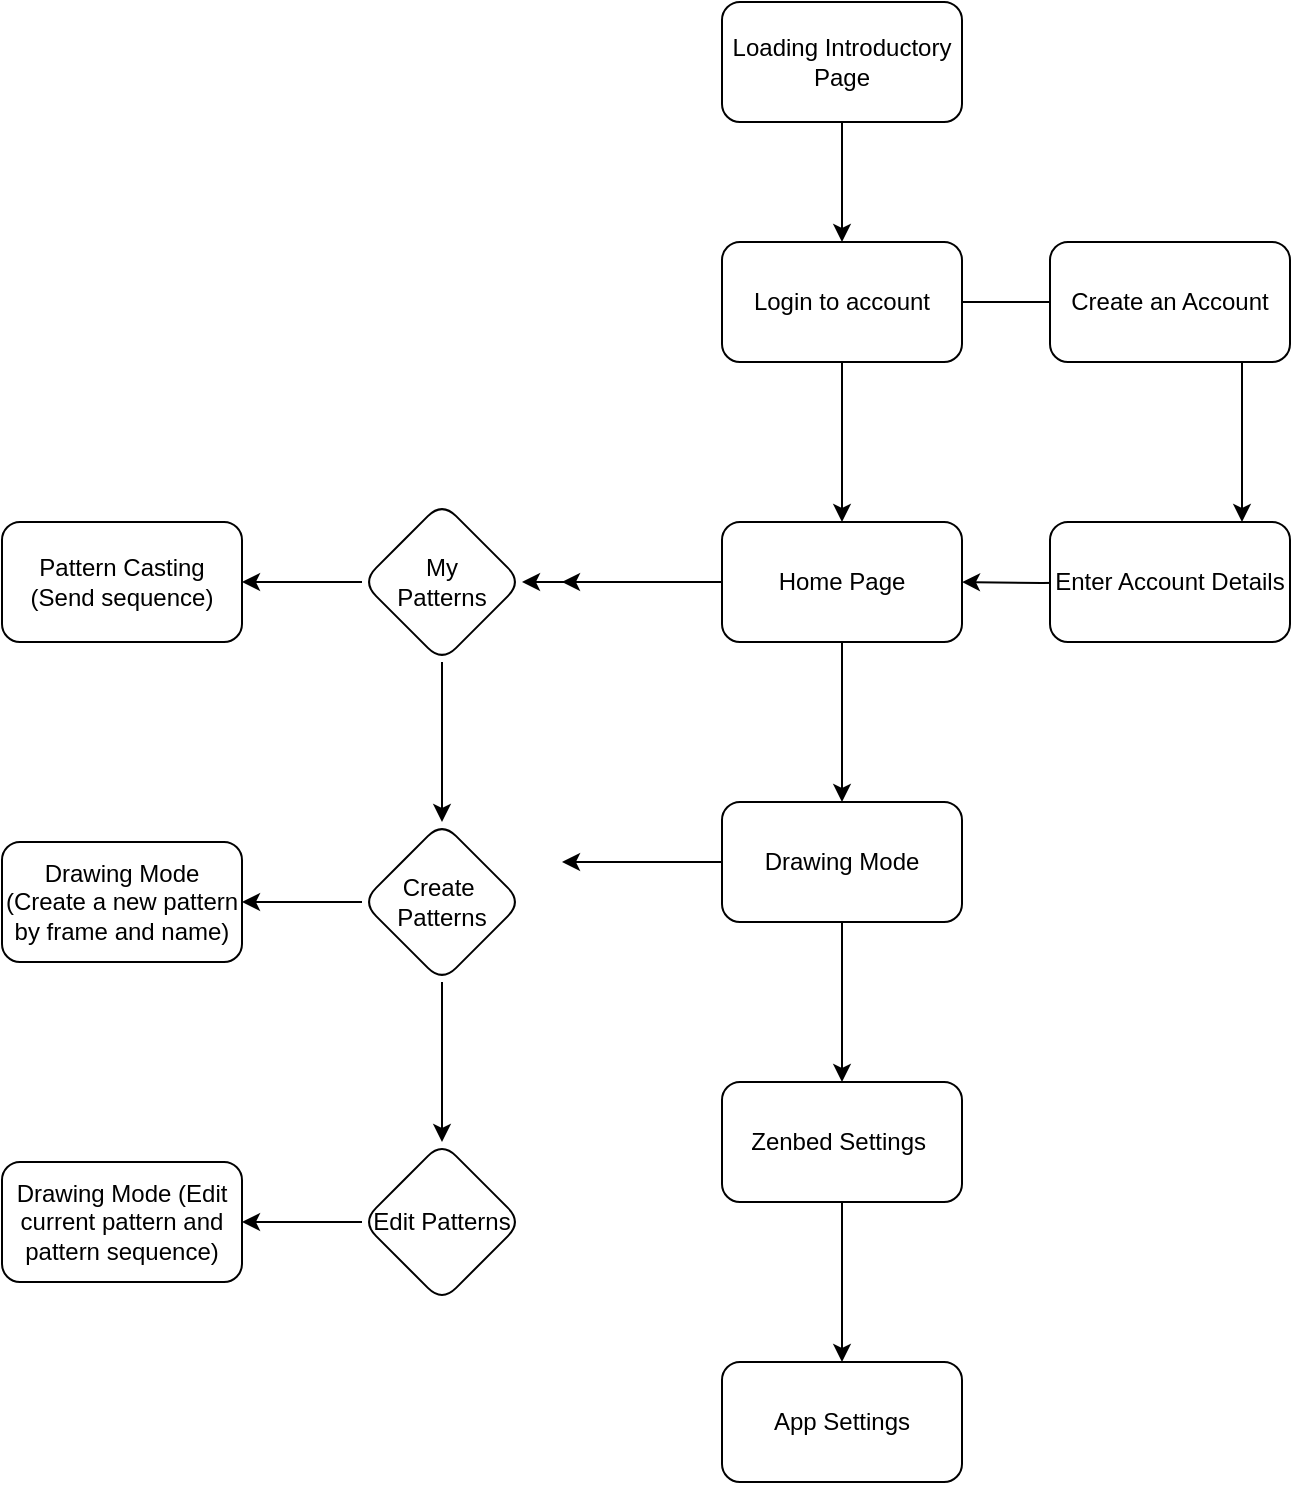 <mxfile version="17.5.0" type="github">
  <diagram id="C5RBs43oDa-KdzZeNtuy" name="Page-1">
    <mxGraphModel dx="867" dy="1262" grid="1" gridSize="10" guides="1" tooltips="1" connect="1" arrows="1" fold="1" page="1" pageScale="1" pageWidth="827" pageHeight="1169" math="0" shadow="0">
      <root>
        <mxCell id="WIyWlLk6GJQsqaUBKTNV-0" />
        <mxCell id="WIyWlLk6GJQsqaUBKTNV-1" parent="WIyWlLk6GJQsqaUBKTNV-0" />
        <mxCell id="crBqIdSOHcmd_bzMWNhx-5" value="" style="edgeStyle=orthogonalEdgeStyle;rounded=0;orthogonalLoop=1;jettySize=auto;html=1;" edge="1" parent="WIyWlLk6GJQsqaUBKTNV-1" source="crBqIdSOHcmd_bzMWNhx-1" target="crBqIdSOHcmd_bzMWNhx-2">
          <mxGeometry relative="1" as="geometry" />
        </mxCell>
        <mxCell id="crBqIdSOHcmd_bzMWNhx-1" value="Loading Introductory Page" style="rounded=1;whiteSpace=wrap;html=1;" vertex="1" parent="WIyWlLk6GJQsqaUBKTNV-1">
          <mxGeometry x="390" y="130" width="120" height="60" as="geometry" />
        </mxCell>
        <mxCell id="crBqIdSOHcmd_bzMWNhx-4" value="" style="edgeStyle=orthogonalEdgeStyle;rounded=0;orthogonalLoop=1;jettySize=auto;html=1;" edge="1" parent="WIyWlLk6GJQsqaUBKTNV-1" source="crBqIdSOHcmd_bzMWNhx-2">
          <mxGeometry relative="1" as="geometry">
            <mxPoint x="590" y="280" as="targetPoint" />
          </mxGeometry>
        </mxCell>
        <mxCell id="crBqIdSOHcmd_bzMWNhx-10" value="" style="edgeStyle=orthogonalEdgeStyle;rounded=0;orthogonalLoop=1;jettySize=auto;html=1;" edge="1" parent="WIyWlLk6GJQsqaUBKTNV-1" source="crBqIdSOHcmd_bzMWNhx-2" target="crBqIdSOHcmd_bzMWNhx-8">
          <mxGeometry relative="1" as="geometry" />
        </mxCell>
        <mxCell id="crBqIdSOHcmd_bzMWNhx-2" value="Login to account" style="rounded=1;whiteSpace=wrap;html=1;" vertex="1" parent="WIyWlLk6GJQsqaUBKTNV-1">
          <mxGeometry x="390" y="250" width="120" height="60" as="geometry" />
        </mxCell>
        <mxCell id="crBqIdSOHcmd_bzMWNhx-7" value="" style="edgeStyle=orthogonalEdgeStyle;rounded=0;orthogonalLoop=1;jettySize=auto;html=1;" edge="1" parent="WIyWlLk6GJQsqaUBKTNV-1">
          <mxGeometry relative="1" as="geometry">
            <mxPoint x="650" y="310" as="sourcePoint" />
            <mxPoint x="650" y="390" as="targetPoint" />
          </mxGeometry>
        </mxCell>
        <mxCell id="crBqIdSOHcmd_bzMWNhx-3" value="Create an Account" style="whiteSpace=wrap;html=1;rounded=1;" vertex="1" parent="WIyWlLk6GJQsqaUBKTNV-1">
          <mxGeometry x="554" y="250" width="120" height="60" as="geometry" />
        </mxCell>
        <mxCell id="crBqIdSOHcmd_bzMWNhx-9" value="" style="edgeStyle=orthogonalEdgeStyle;rounded=0;orthogonalLoop=1;jettySize=auto;html=1;" edge="1" parent="WIyWlLk6GJQsqaUBKTNV-1" target="crBqIdSOHcmd_bzMWNhx-8">
          <mxGeometry relative="1" as="geometry">
            <mxPoint x="590" y="420" as="sourcePoint" />
          </mxGeometry>
        </mxCell>
        <mxCell id="crBqIdSOHcmd_bzMWNhx-6" value="Enter Account Details" style="whiteSpace=wrap;html=1;rounded=1;" vertex="1" parent="WIyWlLk6GJQsqaUBKTNV-1">
          <mxGeometry x="554" y="390" width="120" height="60" as="geometry" />
        </mxCell>
        <mxCell id="crBqIdSOHcmd_bzMWNhx-12" value="" style="edgeStyle=orthogonalEdgeStyle;rounded=0;orthogonalLoop=1;jettySize=auto;html=1;" edge="1" parent="WIyWlLk6GJQsqaUBKTNV-1" source="crBqIdSOHcmd_bzMWNhx-8">
          <mxGeometry relative="1" as="geometry">
            <mxPoint x="310" y="420" as="targetPoint" />
          </mxGeometry>
        </mxCell>
        <mxCell id="crBqIdSOHcmd_bzMWNhx-14" value="" style="edgeStyle=orthogonalEdgeStyle;rounded=0;orthogonalLoop=1;jettySize=auto;html=1;" edge="1" parent="WIyWlLk6GJQsqaUBKTNV-1" source="crBqIdSOHcmd_bzMWNhx-8" target="crBqIdSOHcmd_bzMWNhx-13">
          <mxGeometry relative="1" as="geometry" />
        </mxCell>
        <mxCell id="crBqIdSOHcmd_bzMWNhx-20" value="" style="edgeStyle=orthogonalEdgeStyle;rounded=0;orthogonalLoop=1;jettySize=auto;html=1;" edge="1" parent="WIyWlLk6GJQsqaUBKTNV-1" source="crBqIdSOHcmd_bzMWNhx-8" target="crBqIdSOHcmd_bzMWNhx-19">
          <mxGeometry relative="1" as="geometry" />
        </mxCell>
        <mxCell id="crBqIdSOHcmd_bzMWNhx-8" value="Home Page" style="whiteSpace=wrap;html=1;rounded=1;" vertex="1" parent="WIyWlLk6GJQsqaUBKTNV-1">
          <mxGeometry x="390" y="390" width="120" height="60" as="geometry" />
        </mxCell>
        <mxCell id="crBqIdSOHcmd_bzMWNhx-16" value="" style="edgeStyle=orthogonalEdgeStyle;rounded=0;orthogonalLoop=1;jettySize=auto;html=1;" edge="1" parent="WIyWlLk6GJQsqaUBKTNV-1" source="crBqIdSOHcmd_bzMWNhx-13" target="crBqIdSOHcmd_bzMWNhx-15">
          <mxGeometry relative="1" as="geometry" />
        </mxCell>
        <mxCell id="crBqIdSOHcmd_bzMWNhx-26" value="" style="edgeStyle=orthogonalEdgeStyle;rounded=0;orthogonalLoop=1;jettySize=auto;html=1;" edge="1" parent="WIyWlLk6GJQsqaUBKTNV-1" source="crBqIdSOHcmd_bzMWNhx-13" target="crBqIdSOHcmd_bzMWNhx-25">
          <mxGeometry relative="1" as="geometry" />
        </mxCell>
        <mxCell id="crBqIdSOHcmd_bzMWNhx-13" value="My&lt;br&gt;Patterns" style="rhombus;whiteSpace=wrap;html=1;rounded=1;" vertex="1" parent="WIyWlLk6GJQsqaUBKTNV-1">
          <mxGeometry x="210" y="380" width="80" height="80" as="geometry" />
        </mxCell>
        <mxCell id="crBqIdSOHcmd_bzMWNhx-18" value="" style="edgeStyle=orthogonalEdgeStyle;rounded=0;orthogonalLoop=1;jettySize=auto;html=1;" edge="1" parent="WIyWlLk6GJQsqaUBKTNV-1" source="crBqIdSOHcmd_bzMWNhx-15" target="crBqIdSOHcmd_bzMWNhx-17">
          <mxGeometry relative="1" as="geometry" />
        </mxCell>
        <mxCell id="crBqIdSOHcmd_bzMWNhx-28" value="" style="edgeStyle=orthogonalEdgeStyle;rounded=0;orthogonalLoop=1;jettySize=auto;html=1;" edge="1" parent="WIyWlLk6GJQsqaUBKTNV-1" source="crBqIdSOHcmd_bzMWNhx-15" target="crBqIdSOHcmd_bzMWNhx-27">
          <mxGeometry relative="1" as="geometry" />
        </mxCell>
        <mxCell id="crBqIdSOHcmd_bzMWNhx-15" value="Create&amp;nbsp;&lt;br&gt;Patterns" style="rhombus;whiteSpace=wrap;html=1;rounded=1;" vertex="1" parent="WIyWlLk6GJQsqaUBKTNV-1">
          <mxGeometry x="210" y="540" width="80" height="80" as="geometry" />
        </mxCell>
        <mxCell id="crBqIdSOHcmd_bzMWNhx-30" value="" style="edgeStyle=orthogonalEdgeStyle;rounded=0;orthogonalLoop=1;jettySize=auto;html=1;" edge="1" parent="WIyWlLk6GJQsqaUBKTNV-1" source="crBqIdSOHcmd_bzMWNhx-17" target="crBqIdSOHcmd_bzMWNhx-29">
          <mxGeometry relative="1" as="geometry" />
        </mxCell>
        <mxCell id="crBqIdSOHcmd_bzMWNhx-17" value="Edit Patterns" style="rhombus;whiteSpace=wrap;html=1;rounded=1;" vertex="1" parent="WIyWlLk6GJQsqaUBKTNV-1">
          <mxGeometry x="210" y="700" width="80" height="80" as="geometry" />
        </mxCell>
        <mxCell id="crBqIdSOHcmd_bzMWNhx-22" value="" style="edgeStyle=orthogonalEdgeStyle;rounded=0;orthogonalLoop=1;jettySize=auto;html=1;" edge="1" parent="WIyWlLk6GJQsqaUBKTNV-1" source="crBqIdSOHcmd_bzMWNhx-19">
          <mxGeometry relative="1" as="geometry">
            <mxPoint x="310" y="560" as="targetPoint" />
          </mxGeometry>
        </mxCell>
        <mxCell id="crBqIdSOHcmd_bzMWNhx-24" value="" style="edgeStyle=orthogonalEdgeStyle;rounded=0;orthogonalLoop=1;jettySize=auto;html=1;" edge="1" parent="WIyWlLk6GJQsqaUBKTNV-1" source="crBqIdSOHcmd_bzMWNhx-19" target="crBqIdSOHcmd_bzMWNhx-23">
          <mxGeometry relative="1" as="geometry" />
        </mxCell>
        <mxCell id="crBqIdSOHcmd_bzMWNhx-19" value="Drawing Mode" style="whiteSpace=wrap;html=1;rounded=1;" vertex="1" parent="WIyWlLk6GJQsqaUBKTNV-1">
          <mxGeometry x="390" y="530" width="120" height="60" as="geometry" />
        </mxCell>
        <mxCell id="crBqIdSOHcmd_bzMWNhx-32" value="" style="edgeStyle=orthogonalEdgeStyle;rounded=0;orthogonalLoop=1;jettySize=auto;html=1;" edge="1" parent="WIyWlLk6GJQsqaUBKTNV-1" source="crBqIdSOHcmd_bzMWNhx-23" target="crBqIdSOHcmd_bzMWNhx-31">
          <mxGeometry relative="1" as="geometry" />
        </mxCell>
        <mxCell id="crBqIdSOHcmd_bzMWNhx-23" value="Zenbed Settings&amp;nbsp;" style="whiteSpace=wrap;html=1;rounded=1;" vertex="1" parent="WIyWlLk6GJQsqaUBKTNV-1">
          <mxGeometry x="390" y="670" width="120" height="60" as="geometry" />
        </mxCell>
        <mxCell id="crBqIdSOHcmd_bzMWNhx-25" value="Pattern Casting&lt;br&gt;(Send sequence)" style="whiteSpace=wrap;html=1;rounded=1;" vertex="1" parent="WIyWlLk6GJQsqaUBKTNV-1">
          <mxGeometry x="30" y="390" width="120" height="60" as="geometry" />
        </mxCell>
        <mxCell id="crBqIdSOHcmd_bzMWNhx-27" value="Drawing Mode&lt;br&gt;(Create a new pattern by frame and name)" style="whiteSpace=wrap;html=1;rounded=1;" vertex="1" parent="WIyWlLk6GJQsqaUBKTNV-1">
          <mxGeometry x="30" y="550" width="120" height="60" as="geometry" />
        </mxCell>
        <mxCell id="crBqIdSOHcmd_bzMWNhx-29" value="Drawing Mode (Edit current pattern and pattern sequence)" style="whiteSpace=wrap;html=1;rounded=1;" vertex="1" parent="WIyWlLk6GJQsqaUBKTNV-1">
          <mxGeometry x="30" y="710" width="120" height="60" as="geometry" />
        </mxCell>
        <mxCell id="crBqIdSOHcmd_bzMWNhx-31" value="App Settings" style="whiteSpace=wrap;html=1;rounded=1;" vertex="1" parent="WIyWlLk6GJQsqaUBKTNV-1">
          <mxGeometry x="390" y="810" width="120" height="60" as="geometry" />
        </mxCell>
      </root>
    </mxGraphModel>
  </diagram>
</mxfile>
